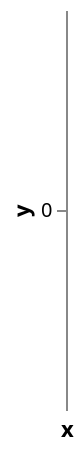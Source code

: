 {
    "$schema": "https://vega.github.io/schema/vega-lite/v4.json",
    "mark": "bar",
    "data": {
        "name": "table"
    },
    "encoding": {
        "x": {
            "field": "x",
            "type": "ordinal"
        },
        "y": {
            "field": "y",
            "type": "quantitative"
        }
    }
}